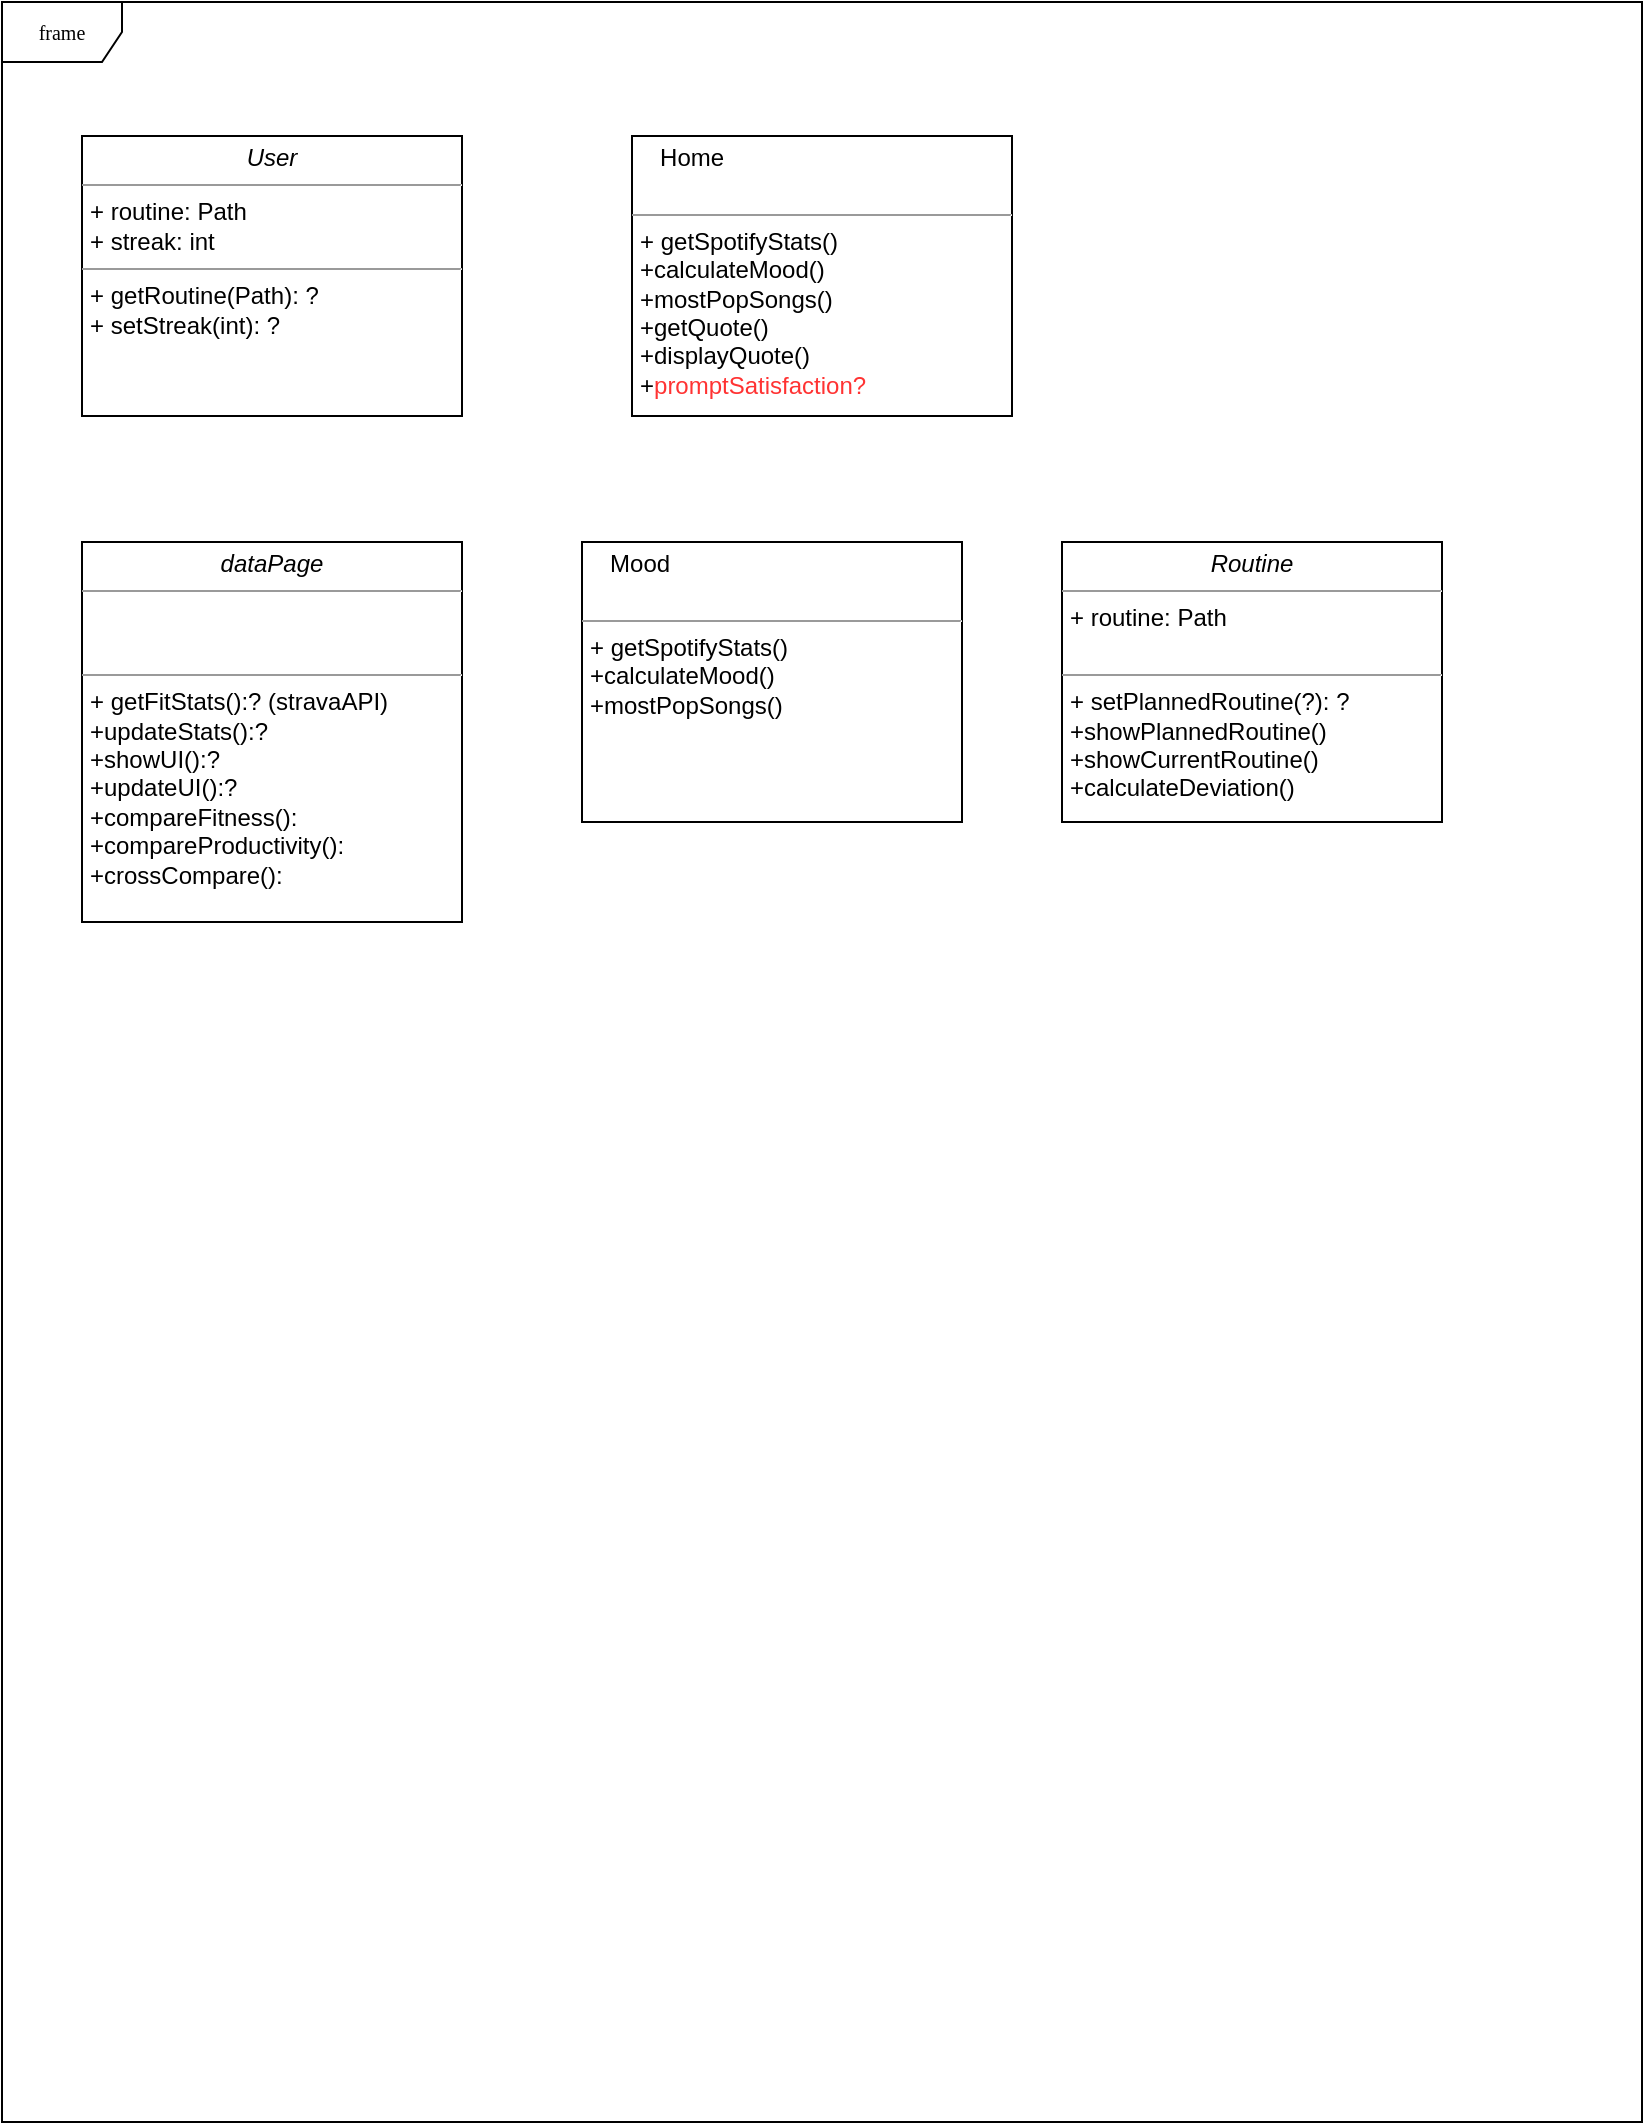 <mxfile version="16.5.6" type="github">
  <diagram name="Page-1" id="c4acf3e9-155e-7222-9cf6-157b1a14988f">
    <mxGraphModel dx="1038" dy="579" grid="1" gridSize="10" guides="1" tooltips="1" connect="1" arrows="1" fold="1" page="1" pageScale="1" pageWidth="850" pageHeight="1100" background="none" math="0" shadow="0">
      <root>
        <mxCell id="0" />
        <mxCell id="1" parent="0" />
        <mxCell id="17acba5748e5396b-1" value="frame" style="shape=umlFrame;whiteSpace=wrap;html=1;rounded=0;shadow=0;comic=0;labelBackgroundColor=none;strokeWidth=1;fontFamily=Verdana;fontSize=10;align=center;" parent="1" vertex="1">
          <mxGeometry x="20" y="20" width="820" height="1060" as="geometry" />
        </mxCell>
        <mxCell id="5d2195bd80daf111-18" value="&lt;p style=&quot;margin: 0px ; margin-top: 4px ; text-align: center&quot;&gt;&lt;i&gt;User&lt;/i&gt;&lt;/p&gt;&lt;hr size=&quot;1&quot;&gt;&lt;p style=&quot;margin: 0px ; margin-left: 4px&quot;&gt;+ routine: Path&lt;br&gt;+ streak: int&lt;/p&gt;&lt;hr size=&quot;1&quot;&gt;&lt;p style=&quot;margin: 0px ; margin-left: 4px&quot;&gt;+ getRoutine(Path): ?&lt;/p&gt;&lt;p style=&quot;margin: 0px ; margin-left: 4px&quot;&gt;+ setStreak(int): ?&lt;/p&gt;" style="verticalAlign=top;align=left;overflow=fill;fontSize=12;fontFamily=Helvetica;html=1;rounded=0;shadow=0;comic=0;labelBackgroundColor=none;strokeWidth=1" parent="1" vertex="1">
          <mxGeometry x="60" y="87" width="190" height="140" as="geometry" />
        </mxCell>
        <mxCell id="G3ggT5pQjXZp4ZV8sTqQ-1" value="&lt;p style=&quot;margin: 0px ; margin-top: 4px ; text-align: center&quot;&gt;&lt;i&gt;Routine&lt;/i&gt;&lt;/p&gt;&lt;hr size=&quot;1&quot;&gt;&lt;p style=&quot;margin: 0px ; margin-left: 4px&quot;&gt;+ routine: Path&lt;br&gt;&lt;br&gt;&lt;/p&gt;&lt;hr size=&quot;1&quot;&gt;&lt;p style=&quot;margin: 0px ; margin-left: 4px&quot;&gt;+ setPlannedRoutine(?): ?&lt;/p&gt;&lt;p style=&quot;margin: 0px ; margin-left: 4px&quot;&gt;+showPlannedRoutine()&lt;/p&gt;&lt;p style=&quot;margin: 0px ; margin-left: 4px&quot;&gt;+showCurrentRoutine()&lt;/p&gt;&lt;p style=&quot;margin: 0px ; margin-left: 4px&quot;&gt;+calculateDeviation()&lt;/p&gt;" style="verticalAlign=top;align=left;overflow=fill;fontSize=12;fontFamily=Helvetica;html=1;rounded=0;shadow=0;comic=0;labelBackgroundColor=none;strokeWidth=1" vertex="1" parent="1">
          <mxGeometry x="550" y="290" width="190" height="140" as="geometry" />
        </mxCell>
        <mxCell id="G3ggT5pQjXZp4ZV8sTqQ-2" value="&lt;p style=&quot;margin: 0px ; margin-top: 4px ; text-align: center&quot;&gt;&lt;i&gt;dataPage&lt;/i&gt;&lt;/p&gt;&lt;hr size=&quot;1&quot;&gt;&lt;p style=&quot;margin: 0px ; margin-left: 4px&quot;&gt;&lt;br&gt;&lt;br&gt;&lt;/p&gt;&lt;hr size=&quot;1&quot;&gt;&lt;p style=&quot;margin: 0px ; margin-left: 4px&quot;&gt;+ getFitStats():? (stravaAPI)&lt;/p&gt;&lt;p style=&quot;margin: 0px ; margin-left: 4px&quot;&gt;+updateStats():?&lt;/p&gt;&lt;p style=&quot;margin: 0px ; margin-left: 4px&quot;&gt;+showUI():?&lt;/p&gt;&lt;p style=&quot;margin: 0px ; margin-left: 4px&quot;&gt;+updateUI():?&lt;/p&gt;&lt;p style=&quot;margin: 0px ; margin-left: 4px&quot;&gt;+compareFitness():&lt;/p&gt;&lt;p style=&quot;margin: 0px ; margin-left: 4px&quot;&gt;+compareProductivity():&lt;/p&gt;&lt;p style=&quot;margin: 0px ; margin-left: 4px&quot;&gt;+crossCompare():&lt;/p&gt;&lt;p style=&quot;margin: 0px ; margin-left: 4px&quot;&gt;&lt;br&gt;&lt;/p&gt;" style="verticalAlign=top;align=left;overflow=fill;fontSize=12;fontFamily=Helvetica;html=1;rounded=0;shadow=0;comic=0;labelBackgroundColor=none;strokeWidth=1" vertex="1" parent="1">
          <mxGeometry x="60" y="290" width="190" height="190" as="geometry" />
        </mxCell>
        <mxCell id="G3ggT5pQjXZp4ZV8sTqQ-3" value="&lt;p style=&quot;margin: 0px ; margin-top: 4px ; text-align: center&quot;&gt;&lt;/p&gt;&lt;p style=&quot;margin: 0px ; margin-left: 4px&quot;&gt;&lt;span style=&quot;white-space: pre&quot;&gt;	&lt;/span&gt;&lt;span style=&quot;white-space: pre&quot;&gt;	&lt;/span&gt;&lt;span style=&quot;white-space: pre&quot;&gt;	&lt;/span&gt;Mood&lt;br&gt;&lt;br&gt;&lt;/p&gt;&lt;hr size=&quot;1&quot;&gt;&lt;p style=&quot;margin: 0px ; margin-left: 4px&quot;&gt;+ getSpotifyStats()&lt;/p&gt;&lt;p style=&quot;margin: 0px ; margin-left: 4px&quot;&gt;+calculateMood()&lt;/p&gt;&lt;p style=&quot;margin: 0px ; margin-left: 4px&quot;&gt;+mostPopSongs()&lt;/p&gt;" style="verticalAlign=top;align=left;overflow=fill;fontSize=12;fontFamily=Helvetica;html=1;rounded=0;shadow=0;comic=0;labelBackgroundColor=none;strokeWidth=1" vertex="1" parent="1">
          <mxGeometry x="310" y="290" width="190" height="140" as="geometry" />
        </mxCell>
        <mxCell id="G3ggT5pQjXZp4ZV8sTqQ-5" value="&lt;p style=&quot;margin: 0px ; margin-top: 4px ; text-align: center&quot;&gt;&lt;/p&gt;&lt;p style=&quot;margin: 0px ; margin-left: 4px&quot;&gt;&lt;span style=&quot;white-space: pre&quot;&gt;	&lt;/span&gt;&lt;span style=&quot;white-space: pre&quot;&gt;	&lt;/span&gt;&lt;span style=&quot;white-space: pre&quot;&gt;	&lt;/span&gt;Home&lt;br&gt;&lt;br&gt;&lt;/p&gt;&lt;hr size=&quot;1&quot;&gt;&lt;p style=&quot;margin: 0px ; margin-left: 4px&quot;&gt;+ getSpotifyStats()&lt;/p&gt;&lt;p style=&quot;margin: 0px ; margin-left: 4px&quot;&gt;+calculateMood()&lt;/p&gt;&lt;p style=&quot;margin: 0px ; margin-left: 4px&quot;&gt;+mostPopSongs()&lt;/p&gt;&lt;p style=&quot;margin: 0px ; margin-left: 4px&quot;&gt;+getQuote()&lt;/p&gt;&lt;p style=&quot;margin: 0px ; margin-left: 4px&quot;&gt;+displayQuote()&lt;/p&gt;&lt;p style=&quot;margin: 0px ; margin-left: 4px&quot;&gt;+&lt;font color=&quot;#ff3333&quot;&gt;promptSatisfaction?&lt;/font&gt;&lt;/p&gt;" style="verticalAlign=top;align=left;overflow=fill;fontSize=12;fontFamily=Helvetica;html=1;rounded=0;shadow=0;comic=0;labelBackgroundColor=none;strokeWidth=1" vertex="1" parent="1">
          <mxGeometry x="335" y="87" width="190" height="140" as="geometry" />
        </mxCell>
      </root>
    </mxGraphModel>
  </diagram>
</mxfile>
